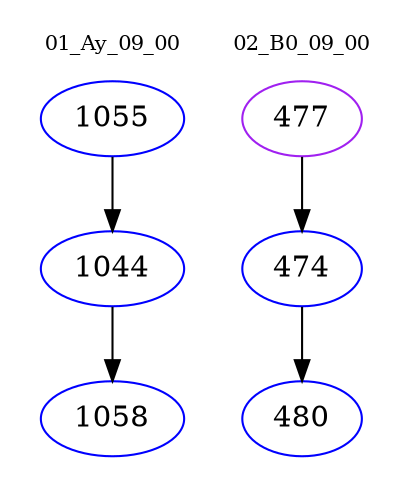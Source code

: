 digraph{
subgraph cluster_0 {
color = white
label = "01_Ay_09_00";
fontsize=10;
T0_1055 [label="1055", color="blue"]
T0_1055 -> T0_1044 [color="black"]
T0_1044 [label="1044", color="blue"]
T0_1044 -> T0_1058 [color="black"]
T0_1058 [label="1058", color="blue"]
}
subgraph cluster_1 {
color = white
label = "02_B0_09_00";
fontsize=10;
T1_477 [label="477", color="purple"]
T1_477 -> T1_474 [color="black"]
T1_474 [label="474", color="blue"]
T1_474 -> T1_480 [color="black"]
T1_480 [label="480", color="blue"]
}
}
